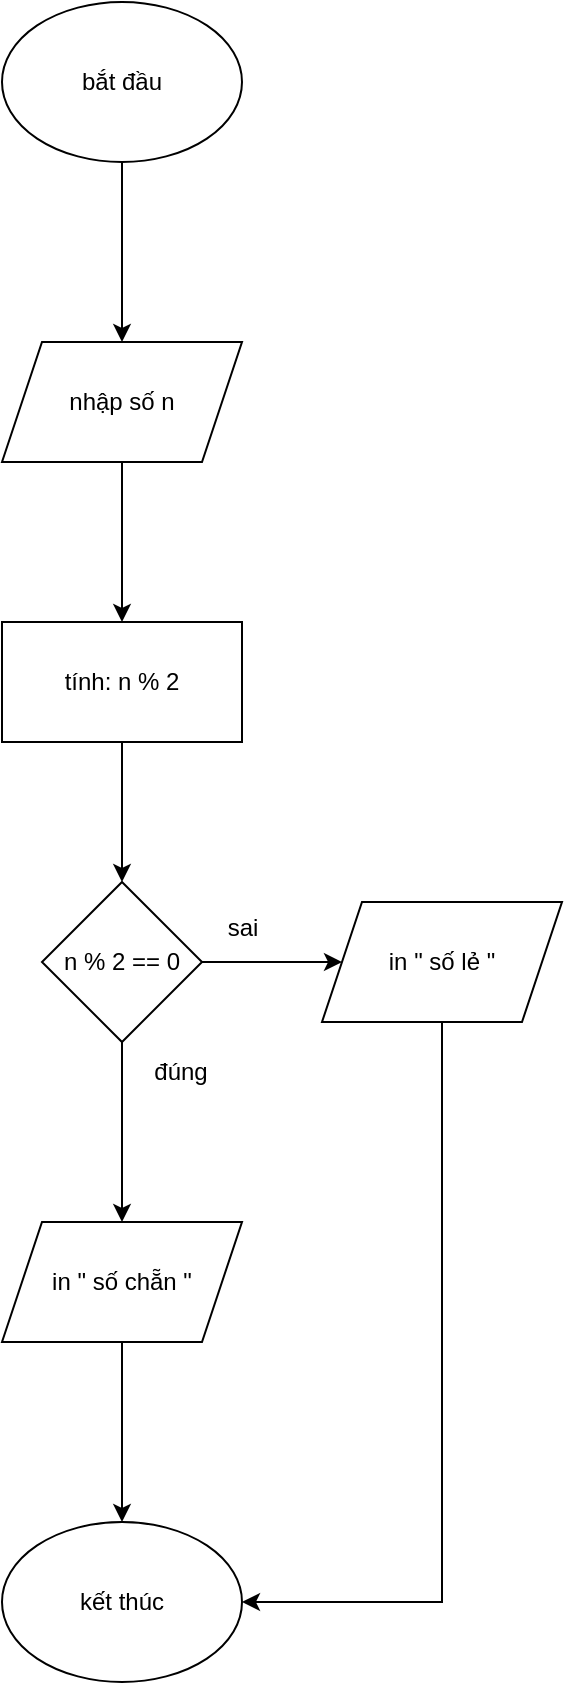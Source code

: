 <mxfile version="24.8.6">
  <diagram id="C5RBs43oDa-KdzZeNtuy" name="Page-1">
    <mxGraphModel dx="836" dy="443" grid="1" gridSize="10" guides="1" tooltips="1" connect="1" arrows="1" fold="1" page="1" pageScale="1" pageWidth="827" pageHeight="1169" math="0" shadow="0">
      <root>
        <mxCell id="WIyWlLk6GJQsqaUBKTNV-0" />
        <mxCell id="WIyWlLk6GJQsqaUBKTNV-1" parent="WIyWlLk6GJQsqaUBKTNV-0" />
        <mxCell id="YPMW8Z7sCAQNTXrsxOTg-2" value="" style="edgeStyle=orthogonalEdgeStyle;rounded=0;orthogonalLoop=1;jettySize=auto;html=1;" edge="1" parent="WIyWlLk6GJQsqaUBKTNV-1" source="YPMW8Z7sCAQNTXrsxOTg-0" target="YPMW8Z7sCAQNTXrsxOTg-1">
          <mxGeometry relative="1" as="geometry" />
        </mxCell>
        <mxCell id="YPMW8Z7sCAQNTXrsxOTg-0" value="bắt đầu" style="ellipse;whiteSpace=wrap;html=1;" vertex="1" parent="WIyWlLk6GJQsqaUBKTNV-1">
          <mxGeometry x="350" y="80" width="120" height="80" as="geometry" />
        </mxCell>
        <mxCell id="YPMW8Z7sCAQNTXrsxOTg-4" value="" style="edgeStyle=orthogonalEdgeStyle;rounded=0;orthogonalLoop=1;jettySize=auto;html=1;" edge="1" parent="WIyWlLk6GJQsqaUBKTNV-1" source="YPMW8Z7sCAQNTXrsxOTg-1" target="YPMW8Z7sCAQNTXrsxOTg-3">
          <mxGeometry relative="1" as="geometry" />
        </mxCell>
        <mxCell id="YPMW8Z7sCAQNTXrsxOTg-1" value="nhập số n" style="shape=parallelogram;perimeter=parallelogramPerimeter;whiteSpace=wrap;html=1;fixedSize=1;" vertex="1" parent="WIyWlLk6GJQsqaUBKTNV-1">
          <mxGeometry x="350" y="250" width="120" height="60" as="geometry" />
        </mxCell>
        <mxCell id="YPMW8Z7sCAQNTXrsxOTg-6" value="" style="edgeStyle=orthogonalEdgeStyle;rounded=0;orthogonalLoop=1;jettySize=auto;html=1;" edge="1" parent="WIyWlLk6GJQsqaUBKTNV-1" source="YPMW8Z7sCAQNTXrsxOTg-3" target="YPMW8Z7sCAQNTXrsxOTg-5">
          <mxGeometry relative="1" as="geometry" />
        </mxCell>
        <mxCell id="YPMW8Z7sCAQNTXrsxOTg-3" value="tính: n % 2" style="whiteSpace=wrap;html=1;" vertex="1" parent="WIyWlLk6GJQsqaUBKTNV-1">
          <mxGeometry x="350" y="390" width="120" height="60" as="geometry" />
        </mxCell>
        <mxCell id="YPMW8Z7sCAQNTXrsxOTg-8" value="" style="edgeStyle=orthogonalEdgeStyle;rounded=0;orthogonalLoop=1;jettySize=auto;html=1;" edge="1" parent="WIyWlLk6GJQsqaUBKTNV-1" source="YPMW8Z7sCAQNTXrsxOTg-5" target="YPMW8Z7sCAQNTXrsxOTg-7">
          <mxGeometry relative="1" as="geometry" />
        </mxCell>
        <mxCell id="YPMW8Z7sCAQNTXrsxOTg-10" value="" style="edgeStyle=orthogonalEdgeStyle;rounded=0;orthogonalLoop=1;jettySize=auto;html=1;" edge="1" parent="WIyWlLk6GJQsqaUBKTNV-1" source="YPMW8Z7sCAQNTXrsxOTg-5" target="YPMW8Z7sCAQNTXrsxOTg-9">
          <mxGeometry relative="1" as="geometry" />
        </mxCell>
        <mxCell id="YPMW8Z7sCAQNTXrsxOTg-5" value="n % 2 == 0" style="rhombus;whiteSpace=wrap;html=1;" vertex="1" parent="WIyWlLk6GJQsqaUBKTNV-1">
          <mxGeometry x="370" y="520" width="80" height="80" as="geometry" />
        </mxCell>
        <mxCell id="YPMW8Z7sCAQNTXrsxOTg-16" style="edgeStyle=orthogonalEdgeStyle;rounded=0;orthogonalLoop=1;jettySize=auto;html=1;entryX=1;entryY=0.5;entryDx=0;entryDy=0;" edge="1" parent="WIyWlLk6GJQsqaUBKTNV-1" source="YPMW8Z7sCAQNTXrsxOTg-7" target="YPMW8Z7sCAQNTXrsxOTg-15">
          <mxGeometry relative="1" as="geometry">
            <mxPoint x="570" y="882" as="targetPoint" />
            <Array as="points">
              <mxPoint x="570" y="880" />
            </Array>
          </mxGeometry>
        </mxCell>
        <mxCell id="YPMW8Z7sCAQNTXrsxOTg-7" value="in &quot; số lẻ &quot;" style="shape=parallelogram;perimeter=parallelogramPerimeter;whiteSpace=wrap;html=1;fixedSize=1;" vertex="1" parent="WIyWlLk6GJQsqaUBKTNV-1">
          <mxGeometry x="510" y="530" width="120" height="60" as="geometry" />
        </mxCell>
        <mxCell id="YPMW8Z7sCAQNTXrsxOTg-14" value="" style="edgeStyle=orthogonalEdgeStyle;rounded=0;orthogonalLoop=1;jettySize=auto;html=1;" edge="1" parent="WIyWlLk6GJQsqaUBKTNV-1" source="YPMW8Z7sCAQNTXrsxOTg-9">
          <mxGeometry relative="1" as="geometry">
            <mxPoint x="410" y="840" as="targetPoint" />
          </mxGeometry>
        </mxCell>
        <mxCell id="YPMW8Z7sCAQNTXrsxOTg-9" value="in &quot; số chẵn &quot;" style="shape=parallelogram;perimeter=parallelogramPerimeter;whiteSpace=wrap;html=1;fixedSize=1;" vertex="1" parent="WIyWlLk6GJQsqaUBKTNV-1">
          <mxGeometry x="350" y="690" width="120" height="60" as="geometry" />
        </mxCell>
        <mxCell id="YPMW8Z7sCAQNTXrsxOTg-11" value="sai" style="text;html=1;align=center;verticalAlign=middle;resizable=0;points=[];autosize=1;strokeColor=none;fillColor=none;" vertex="1" parent="WIyWlLk6GJQsqaUBKTNV-1">
          <mxGeometry x="450" y="528" width="40" height="30" as="geometry" />
        </mxCell>
        <mxCell id="YPMW8Z7sCAQNTXrsxOTg-12" value="đúng" style="text;html=1;align=center;verticalAlign=middle;resizable=0;points=[];autosize=1;strokeColor=none;fillColor=none;" vertex="1" parent="WIyWlLk6GJQsqaUBKTNV-1">
          <mxGeometry x="414" y="600" width="50" height="30" as="geometry" />
        </mxCell>
        <mxCell id="YPMW8Z7sCAQNTXrsxOTg-15" value="kết thúc" style="ellipse;whiteSpace=wrap;html=1;" vertex="1" parent="WIyWlLk6GJQsqaUBKTNV-1">
          <mxGeometry x="350" y="840" width="120" height="80" as="geometry" />
        </mxCell>
      </root>
    </mxGraphModel>
  </diagram>
</mxfile>
